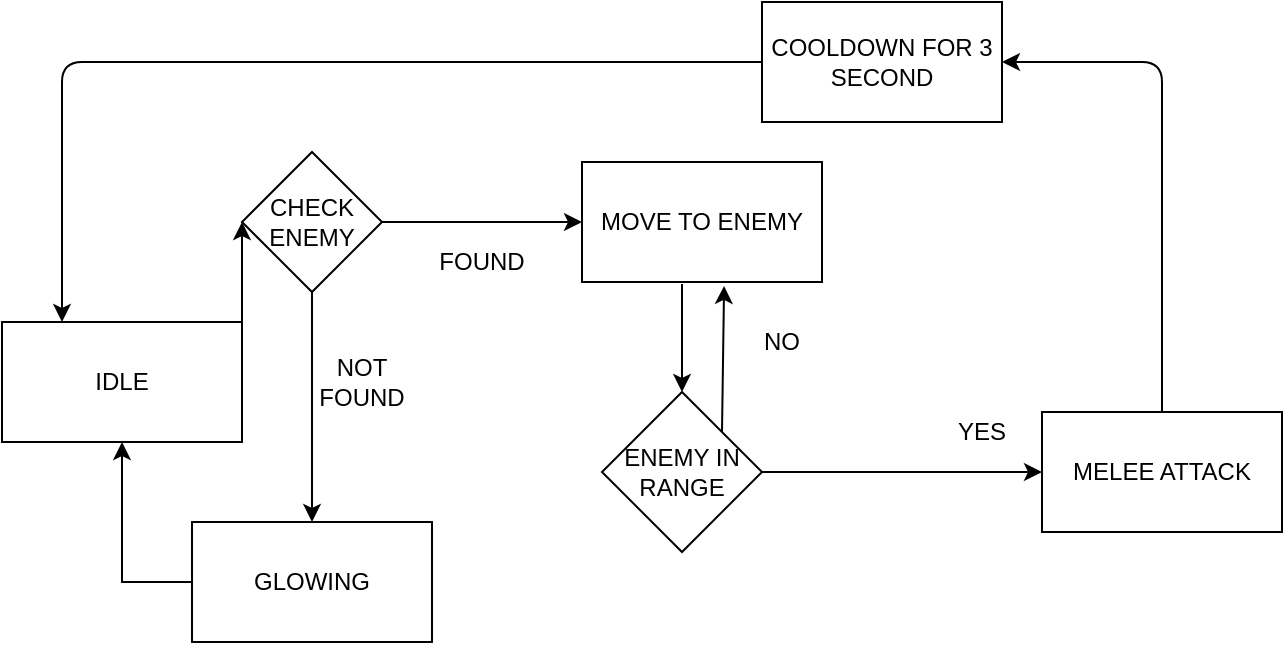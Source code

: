 <mxfile version="14.8.2" type="google"><diagram id="Gc4G700ZjOJVVNPjMyp-" name="Page-1"><mxGraphModel dx="862" dy="482" grid="1" gridSize="10" guides="1" tooltips="1" connect="1" arrows="1" fold="1" page="1" pageScale="1" pageWidth="850" pageHeight="1100" math="0" shadow="0"><root><mxCell id="0"/><mxCell id="1" parent="0"/><mxCell id="zSaetd3zJHCClXntN1LL-1" value="IDLE" style="rounded=0;whiteSpace=wrap;html=1;" parent="1" vertex="1"><mxGeometry x="160" y="190" width="120" height="60" as="geometry"/></mxCell><mxCell id="zSaetd3zJHCClXntN1LL-30" style="edgeStyle=orthogonalEdgeStyle;rounded=0;orthogonalLoop=1;jettySize=auto;html=1;entryX=0.5;entryY=0;entryDx=0;entryDy=0;" parent="1" source="zSaetd3zJHCClXntN1LL-11" target="zSaetd3zJHCClXntN1LL-31" edge="1"><mxGeometry relative="1" as="geometry"><mxPoint x="315" y="290" as="targetPoint"/></mxGeometry></mxCell><mxCell id="zSaetd3zJHCClXntN1LL-11" value="CHECK&lt;br&gt;ENEMY" style="rhombus;whiteSpace=wrap;html=1;" parent="1" vertex="1"><mxGeometry x="280" y="105" width="70" height="70" as="geometry"/></mxCell><mxCell id="zSaetd3zJHCClXntN1LL-13" value="MOVE TO ENEMY" style="rounded=0;whiteSpace=wrap;html=1;" parent="1" vertex="1"><mxGeometry x="450" y="110" width="120" height="60" as="geometry"/></mxCell><mxCell id="zSaetd3zJHCClXntN1LL-14" value="ENEMY IN RANGE" style="rhombus;whiteSpace=wrap;html=1;" parent="1" vertex="1"><mxGeometry x="460" y="225" width="80" height="80" as="geometry"/></mxCell><mxCell id="zSaetd3zJHCClXntN1LL-15" value="MELEE ATTACK" style="rounded=0;whiteSpace=wrap;html=1;" parent="1" vertex="1"><mxGeometry x="680" y="235" width="120" height="60" as="geometry"/></mxCell><mxCell id="zSaetd3zJHCClXntN1LL-18" value="" style="endArrow=classic;html=1;exitX=1;exitY=0;exitDx=0;exitDy=0;entryX=0;entryY=0.5;entryDx=0;entryDy=0;" parent="1" source="zSaetd3zJHCClXntN1LL-1" target="zSaetd3zJHCClXntN1LL-11" edge="1"><mxGeometry width="50" height="50" relative="1" as="geometry"><mxPoint x="290" y="250" as="sourcePoint"/><mxPoint x="340" y="200" as="targetPoint"/></mxGeometry></mxCell><mxCell id="zSaetd3zJHCClXntN1LL-19" value="" style="endArrow=classic;html=1;exitX=1;exitY=0.5;exitDx=0;exitDy=0;entryX=0;entryY=0.5;entryDx=0;entryDy=0;" parent="1" source="zSaetd3zJHCClXntN1LL-11" target="zSaetd3zJHCClXntN1LL-13" edge="1"><mxGeometry width="50" height="50" relative="1" as="geometry"><mxPoint x="310" y="260" as="sourcePoint"/><mxPoint x="360" y="210" as="targetPoint"/></mxGeometry></mxCell><mxCell id="zSaetd3zJHCClXntN1LL-20" value="" style="endArrow=classic;html=1;" parent="1" target="zSaetd3zJHCClXntN1LL-14" edge="1"><mxGeometry width="50" height="50" relative="1" as="geometry"><mxPoint x="500" y="171" as="sourcePoint"/><mxPoint x="540" y="240" as="targetPoint"/></mxGeometry></mxCell><mxCell id="zSaetd3zJHCClXntN1LL-24" value="" style="endArrow=classic;html=1;exitX=1;exitY=0.5;exitDx=0;exitDy=0;entryX=0;entryY=0.5;entryDx=0;entryDy=0;" parent="1" source="zSaetd3zJHCClXntN1LL-14" target="zSaetd3zJHCClXntN1LL-15" edge="1"><mxGeometry width="50" height="50" relative="1" as="geometry"><mxPoint x="620" y="300" as="sourcePoint"/><mxPoint x="670" y="250" as="targetPoint"/></mxGeometry></mxCell><mxCell id="zSaetd3zJHCClXntN1LL-28" value="FOUND" style="text;html=1;strokeColor=none;fillColor=none;align=center;verticalAlign=middle;whiteSpace=wrap;rounded=0;" parent="1" vertex="1"><mxGeometry x="380" y="150" width="40" height="20" as="geometry"/></mxCell><mxCell id="zSaetd3zJHCClXntN1LL-34" style="edgeStyle=orthogonalEdgeStyle;rounded=0;orthogonalLoop=1;jettySize=auto;html=1;entryX=0.5;entryY=1;entryDx=0;entryDy=0;exitX=0;exitY=0.5;exitDx=0;exitDy=0;" parent="1" source="zSaetd3zJHCClXntN1LL-31" target="zSaetd3zJHCClXntN1LL-1" edge="1"><mxGeometry relative="1" as="geometry"/></mxCell><mxCell id="zSaetd3zJHCClXntN1LL-31" value="GLOWING" style="rounded=0;whiteSpace=wrap;html=1;" parent="1" vertex="1"><mxGeometry x="255" y="290" width="120" height="60" as="geometry"/></mxCell><mxCell id="zSaetd3zJHCClXntN1LL-32" value="NOT FOUND" style="text;html=1;strokeColor=none;fillColor=none;align=center;verticalAlign=middle;whiteSpace=wrap;rounded=0;" parent="1" vertex="1"><mxGeometry x="320" y="210" width="40" height="20" as="geometry"/></mxCell><mxCell id="zSaetd3zJHCClXntN1LL-40" value="NO" style="text;html=1;strokeColor=none;fillColor=none;align=center;verticalAlign=middle;whiteSpace=wrap;rounded=0;" parent="1" vertex="1"><mxGeometry x="530" y="190" width="40" height="20" as="geometry"/></mxCell><mxCell id="zSaetd3zJHCClXntN1LL-41" value="YES" style="text;html=1;strokeColor=none;fillColor=none;align=center;verticalAlign=middle;whiteSpace=wrap;rounded=0;" parent="1" vertex="1"><mxGeometry x="630" y="235" width="40" height="20" as="geometry"/></mxCell><mxCell id="zSaetd3zJHCClXntN1LL-51" value="COOLDOWN FOR 3 SECOND" style="rounded=0;whiteSpace=wrap;html=1;" parent="1" vertex="1"><mxGeometry x="540" y="30" width="120" height="60" as="geometry"/></mxCell><mxCell id="zSaetd3zJHCClXntN1LL-52" value="" style="endArrow=classic;html=1;exitX=0.5;exitY=0;exitDx=0;exitDy=0;entryX=1;entryY=0.5;entryDx=0;entryDy=0;" parent="1" source="zSaetd3zJHCClXntN1LL-15" target="zSaetd3zJHCClXntN1LL-51" edge="1"><mxGeometry width="50" height="50" relative="1" as="geometry"><mxPoint x="710" y="160" as="sourcePoint"/><mxPoint x="760" y="110" as="targetPoint"/><Array as="points"><mxPoint x="740" y="60"/></Array></mxGeometry></mxCell><mxCell id="zSaetd3zJHCClXntN1LL-54" value="" style="endArrow=classic;html=1;exitX=0;exitY=0.5;exitDx=0;exitDy=0;entryX=0.25;entryY=0;entryDx=0;entryDy=0;" parent="1" source="zSaetd3zJHCClXntN1LL-51" target="zSaetd3zJHCClXntN1LL-1" edge="1"><mxGeometry width="50" height="50" relative="1" as="geometry"><mxPoint x="380" y="90" as="sourcePoint"/><mxPoint x="430" y="40" as="targetPoint"/><Array as="points"><mxPoint x="190" y="60"/></Array></mxGeometry></mxCell><mxCell id="kcBG_gv15bfoDKM009pE-1" value="" style="endArrow=classic;html=1;exitX=1;exitY=0;exitDx=0;exitDy=0;entryX=0.592;entryY=1.033;entryDx=0;entryDy=0;entryPerimeter=0;" parent="1" source="zSaetd3zJHCClXntN1LL-14" target="zSaetd3zJHCClXntN1LL-13" edge="1"><mxGeometry width="50" height="50" relative="1" as="geometry"><mxPoint x="400" y="280" as="sourcePoint"/><mxPoint x="450" y="230" as="targetPoint"/></mxGeometry></mxCell></root></mxGraphModel></diagram></mxfile>
